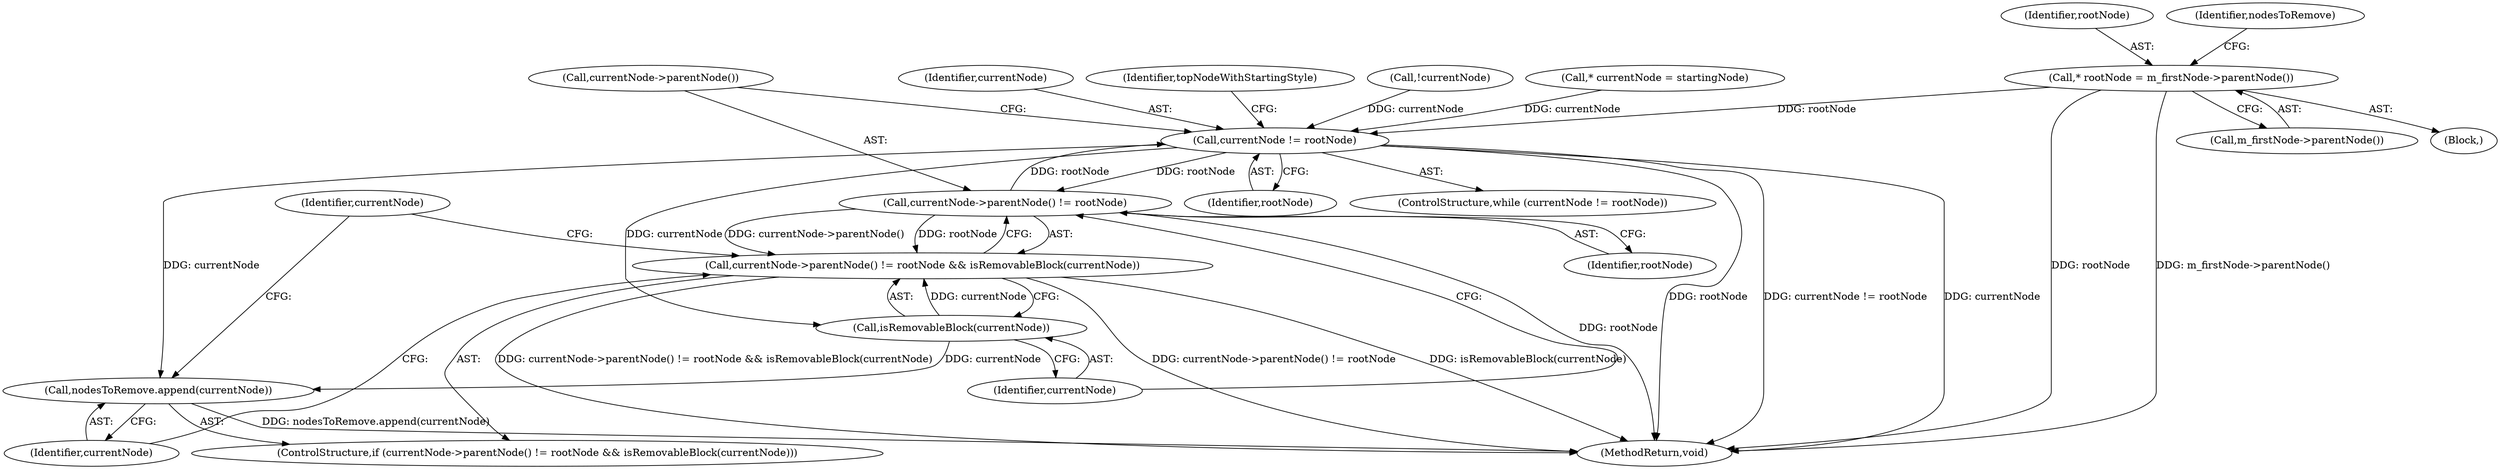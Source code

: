 digraph "0_Chrome_b2b21468c1f7f08b30a7c1755316f6026c50eb2a@pointer" {
"1000103" [label="(Call,* rootNode = m_firstNode->parentNode())"];
"1000155" [label="(Call,currentNode != rootNode)"];
"1000161" [label="(Call,currentNode->parentNode() != rootNode)"];
"1000160" [label="(Call,currentNode->parentNode() != rootNode && isRemovableBlock(currentNode))"];
"1000164" [label="(Call,isRemovableBlock(currentNode))"];
"1000166" [label="(Call,nodesToRemove.append(currentNode))"];
"1000166" [label="(Call,nodesToRemove.append(currentNode))"];
"1000160" [label="(Call,currentNode->parentNode() != rootNode && isRemovableBlock(currentNode))"];
"1000157" [label="(Identifier,rootNode)"];
"1000104" [label="(Identifier,rootNode)"];
"1000103" [label="(Call,* rootNode = m_firstNode->parentNode())"];
"1000156" [label="(Identifier,currentNode)"];
"1000163" [label="(Identifier,rootNode)"];
"1000161" [label="(Call,currentNode->parentNode() != rootNode)"];
"1000162" [label="(Call,currentNode->parentNode())"];
"1000155" [label="(Call,currentNode != rootNode)"];
"1000169" [label="(Identifier,currentNode)"];
"1000203" [label="(Identifier,topNodeWithStartingStyle)"];
"1000165" [label="(Identifier,currentNode)"];
"1000154" [label="(ControlStructure,while (currentNode != rootNode))"];
"1000167" [label="(Identifier,currentNode)"];
"1000159" [label="(ControlStructure,if (currentNode->parentNode() != rootNode && isRemovableBlock(currentNode)))"];
"1000164" [label="(Call,isRemovableBlock(currentNode))"];
"1000172" [label="(Call,!currentNode)"];
"1000147" [label="(Call,* currentNode = startingNode)"];
"1000105" [label="(Call,m_firstNode->parentNode())"];
"1000101" [label="(Block,)"];
"1000106" [label="(Identifier,nodesToRemove)"];
"1000248" [label="(MethodReturn,void)"];
"1000103" -> "1000101"  [label="AST: "];
"1000103" -> "1000105"  [label="CFG: "];
"1000104" -> "1000103"  [label="AST: "];
"1000105" -> "1000103"  [label="AST: "];
"1000106" -> "1000103"  [label="CFG: "];
"1000103" -> "1000248"  [label="DDG: rootNode"];
"1000103" -> "1000248"  [label="DDG: m_firstNode->parentNode()"];
"1000103" -> "1000155"  [label="DDG: rootNode"];
"1000155" -> "1000154"  [label="AST: "];
"1000155" -> "1000157"  [label="CFG: "];
"1000156" -> "1000155"  [label="AST: "];
"1000157" -> "1000155"  [label="AST: "];
"1000162" -> "1000155"  [label="CFG: "];
"1000203" -> "1000155"  [label="CFG: "];
"1000155" -> "1000248"  [label="DDG: rootNode"];
"1000155" -> "1000248"  [label="DDG: currentNode != rootNode"];
"1000155" -> "1000248"  [label="DDG: currentNode"];
"1000147" -> "1000155"  [label="DDG: currentNode"];
"1000172" -> "1000155"  [label="DDG: currentNode"];
"1000161" -> "1000155"  [label="DDG: rootNode"];
"1000155" -> "1000161"  [label="DDG: rootNode"];
"1000155" -> "1000164"  [label="DDG: currentNode"];
"1000155" -> "1000166"  [label="DDG: currentNode"];
"1000161" -> "1000160"  [label="AST: "];
"1000161" -> "1000163"  [label="CFG: "];
"1000162" -> "1000161"  [label="AST: "];
"1000163" -> "1000161"  [label="AST: "];
"1000165" -> "1000161"  [label="CFG: "];
"1000160" -> "1000161"  [label="CFG: "];
"1000161" -> "1000248"  [label="DDG: rootNode"];
"1000161" -> "1000160"  [label="DDG: currentNode->parentNode()"];
"1000161" -> "1000160"  [label="DDG: rootNode"];
"1000160" -> "1000159"  [label="AST: "];
"1000160" -> "1000164"  [label="CFG: "];
"1000164" -> "1000160"  [label="AST: "];
"1000167" -> "1000160"  [label="CFG: "];
"1000169" -> "1000160"  [label="CFG: "];
"1000160" -> "1000248"  [label="DDG: isRemovableBlock(currentNode)"];
"1000160" -> "1000248"  [label="DDG: currentNode->parentNode() != rootNode && isRemovableBlock(currentNode)"];
"1000160" -> "1000248"  [label="DDG: currentNode->parentNode() != rootNode"];
"1000164" -> "1000160"  [label="DDG: currentNode"];
"1000164" -> "1000165"  [label="CFG: "];
"1000165" -> "1000164"  [label="AST: "];
"1000164" -> "1000166"  [label="DDG: currentNode"];
"1000166" -> "1000159"  [label="AST: "];
"1000166" -> "1000167"  [label="CFG: "];
"1000167" -> "1000166"  [label="AST: "];
"1000169" -> "1000166"  [label="CFG: "];
"1000166" -> "1000248"  [label="DDG: nodesToRemove.append(currentNode)"];
}
